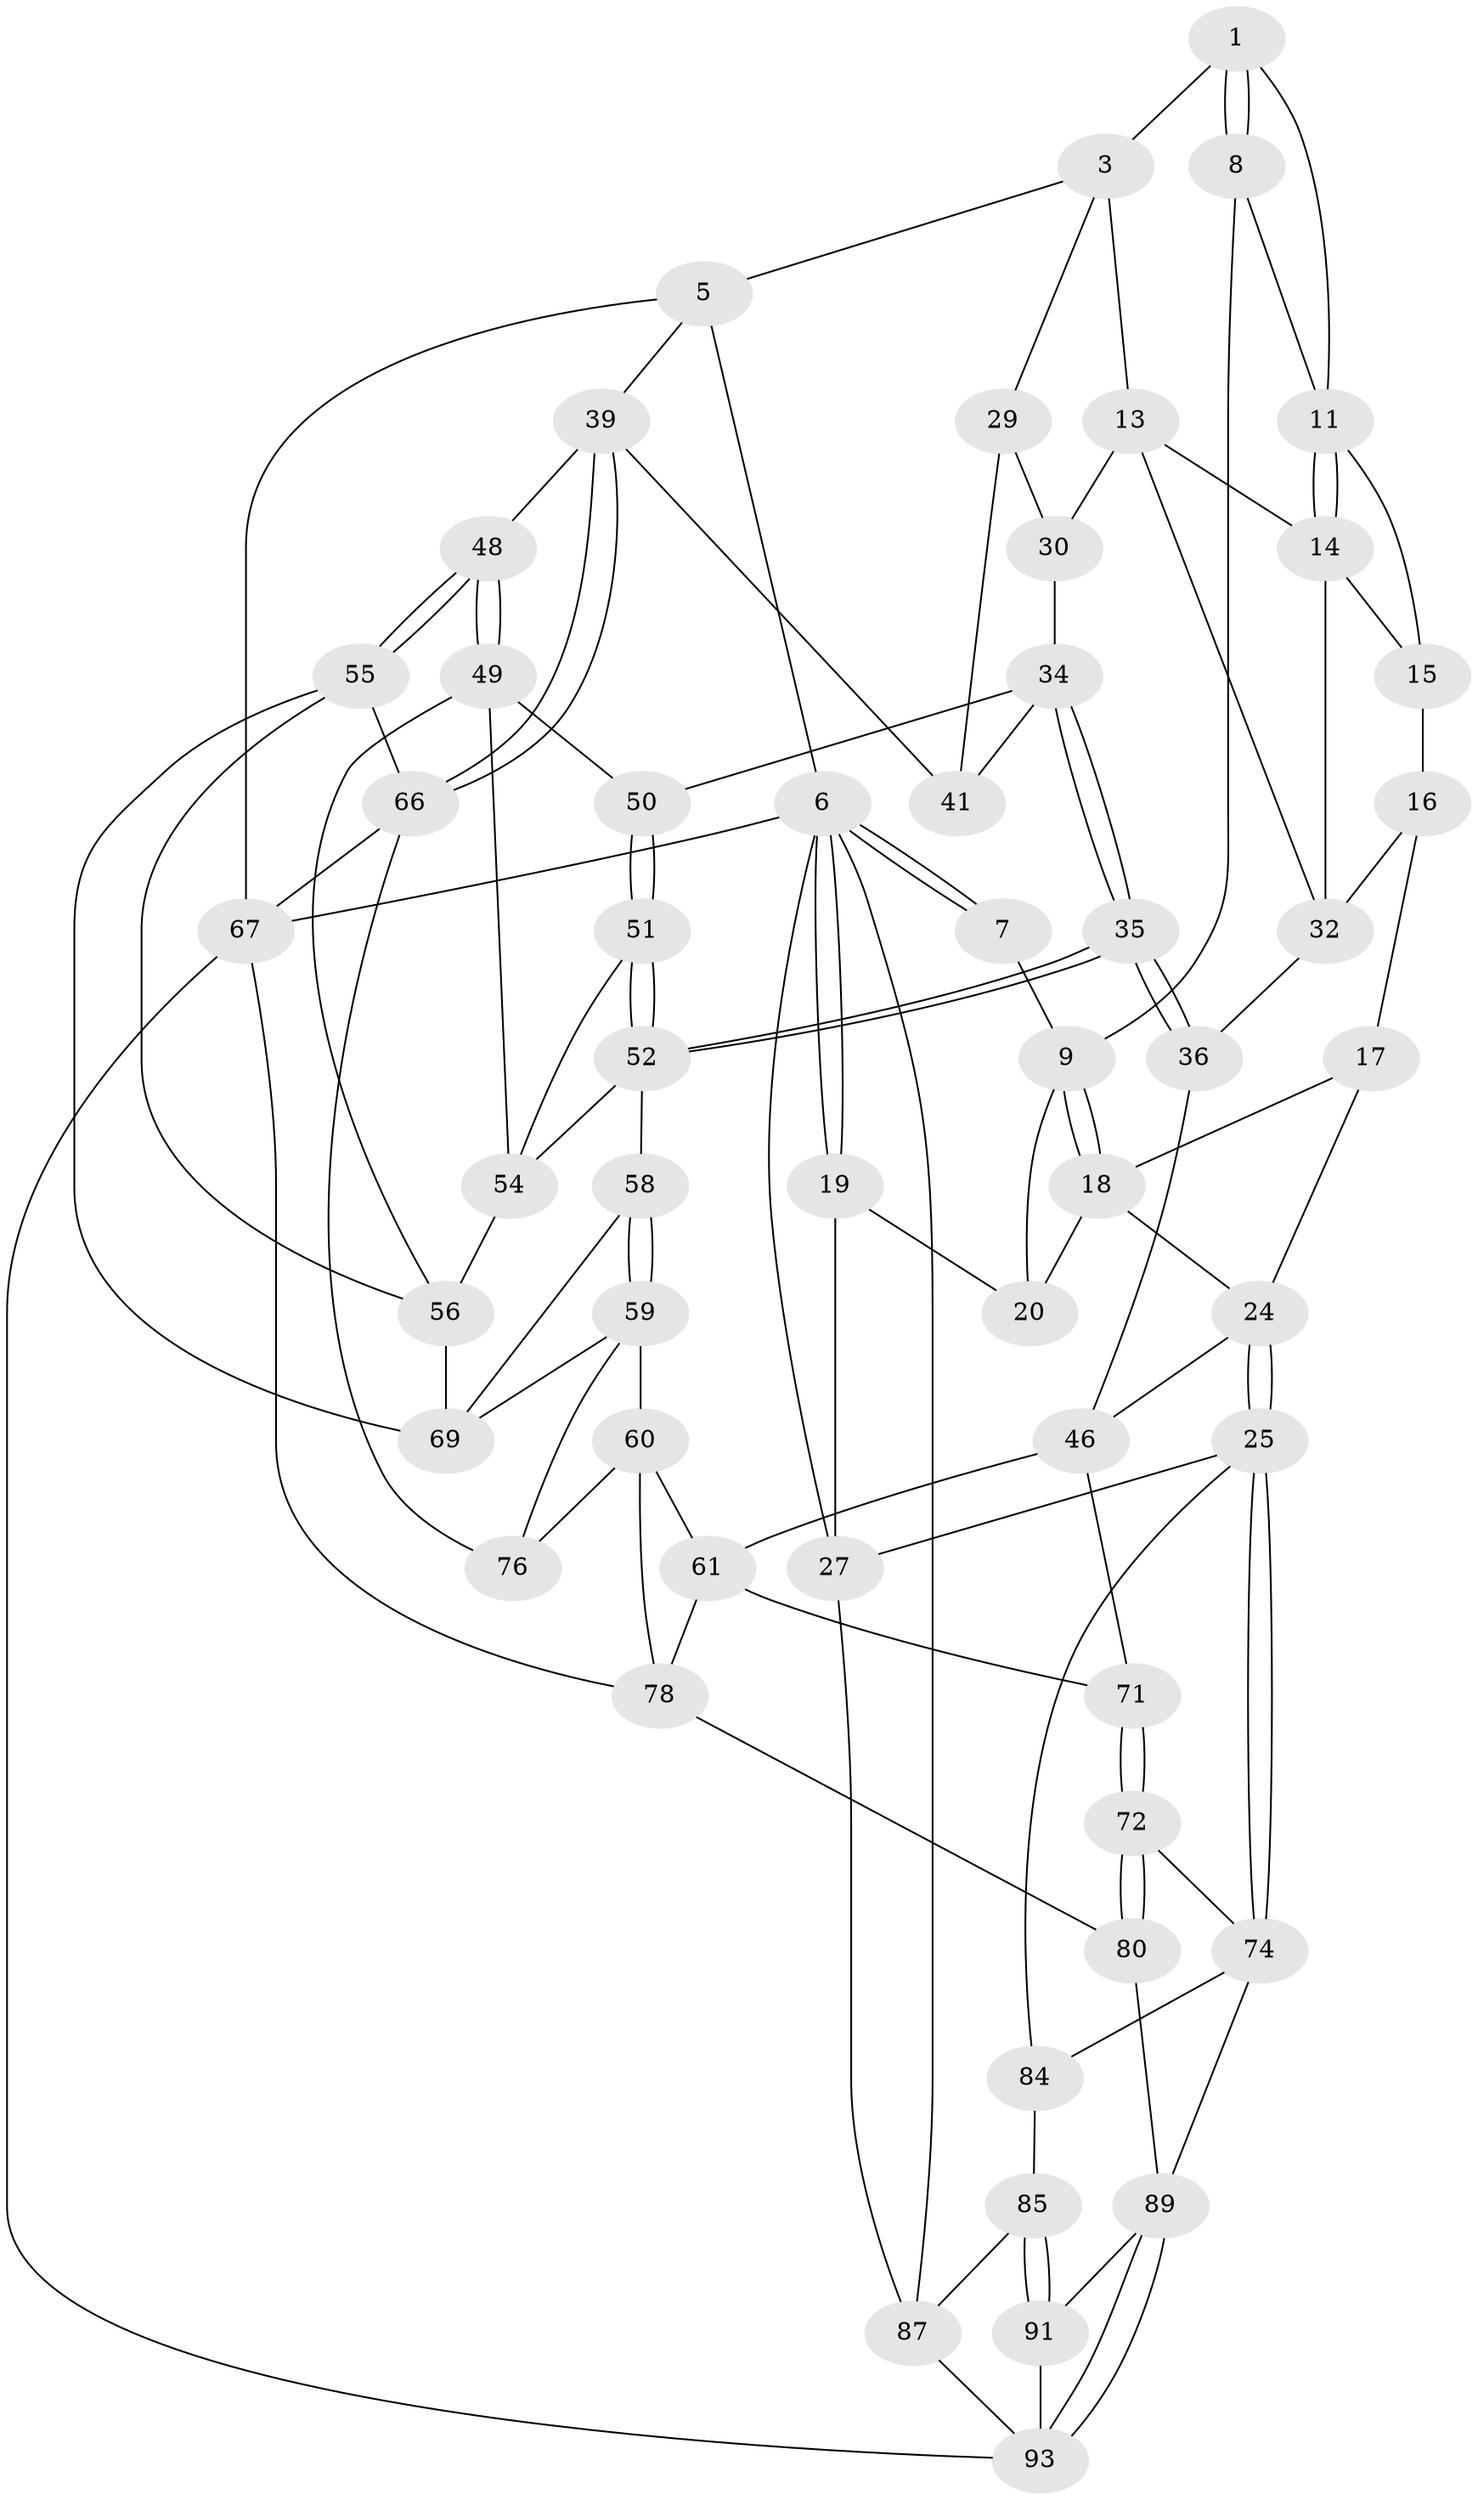 // original degree distribution, {3: 0.020833333333333332, 4: 0.28125, 5: 0.4375, 6: 0.2604166666666667}
// Generated by graph-tools (version 1.1) at 2025/11/02/27/25 16:11:55]
// undirected, 55 vertices, 119 edges
graph export_dot {
graph [start="1"]
  node [color=gray90,style=filled];
  1 [pos="+0.4664845038372054+0",super="+2"];
  3 [pos="+0.8468746077551333+0",super="+4"];
  5 [pos="+1+0"];
  6 [pos="+0+0",super="+82"];
  7 [pos="+0.24499286928091665+0"];
  8 [pos="+0.28545215692127957+0.09829554473045998"];
  9 [pos="+0.24794068392372864+0.10855839664193093",super="+10"];
  11 [pos="+0.5777060328064448+0",super="+12"];
  13 [pos="+0.607374740491261+0.19178592909379924",super="+31"];
  14 [pos="+0.5144209170382109+0.16853145903535408",super="+23"];
  15 [pos="+0.4047845406902993+0.21002602339881252"];
  16 [pos="+0.39207914693511714+0.22203277874739524",super="+43"];
  17 [pos="+0.31364139728746154+0.2717066960395714",super="+44"];
  18 [pos="+0.3012413879780563+0.2751654721046281",super="+22"];
  19 [pos="+0+0",super="+28"];
  20 [pos="+0.13679184503586245+0.1001597369379095",super="+21"];
  24 [pos="+0.13305717364551015+0.4532051973218234",super="+45"];
  25 [pos="+0.13094274985917703+0.45402347275311894",super="+26"];
  27 [pos="+0+0.5089449496837082",super="+81"];
  29 [pos="+0.8602722108812412+0",super="+38"];
  30 [pos="+0.6341880878467563+0.22016157613626333",super="+33"];
  32 [pos="+0.5387565698858293+0.3146282320743659",super="+37"];
  34 [pos="+0.6794121438884264+0.37241561641398685",super="+42"];
  35 [pos="+0.5999254810338303+0.414641995400278"];
  36 [pos="+0.589947711723705+0.41239815164545607"];
  39 [pos="+1+0.3758681282776098",super="+40"];
  41 [pos="+0.8264556061140802+0.3295558137730356"];
  46 [pos="+0.5429959733827805+0.4545996487048017",super="+47"];
  48 [pos="+0.8606469702061957+0.4879499456346666"];
  49 [pos="+0.7814517941407731+0.5080592783698193",super="+53"];
  50 [pos="+0.7596554380071342+0.49804713570486114"];
  51 [pos="+0.6986972157446124+0.5060325329557117"];
  52 [pos="+0.6060668344083088+0.42918155260814805",super="+57"];
  54 [pos="+0.7300477605120981+0.542503939872954",super="+63"];
  55 [pos="+0.8856119609836478+0.5504892655505833",super="+65"];
  56 [pos="+0.8383868416443329+0.5688046886735624",super="+64"];
  58 [pos="+0.6163321197974267+0.6346581094671032"];
  59 [pos="+0.5724997185543745+0.682536374079187",super="+75"];
  60 [pos="+0.5616307742406484+0.6854309160958141",super="+77"];
  61 [pos="+0.5569473763245518+0.6858811734365947",super="+62"];
  66 [pos="+1+0.7114839678271674",super="+68"];
  67 [pos="+1+1",super="+92"];
  69 [pos="+0.7972159740580504+0.7738307968129586",super="+70"];
  71 [pos="+0.4310315060840812+0.695183470662753"];
  72 [pos="+0.4224618872480186+0.7097396615143305",super="+73"];
  74 [pos="+0.3346597983525661+0.7764904119490688",super="+83"];
  76 [pos="+0.7378844195876259+0.8635828600632988"];
  78 [pos="+0.6394437179043535+1",super="+79"];
  80 [pos="+0.5156771097467588+0.8540304455328318",super="+88"];
  84 [pos="+0.09431027256077548+0.7080779699254568"];
  85 [pos="+0.11064091889584425+0.859068965462349",super="+86"];
  87 [pos="+0.06795985368868075+0.9170201876274514",super="+96"];
  89 [pos="+0.46392415098602596+1",super="+90"];
  91 [pos="+0.25040848861886267+0.8798141390042199",super="+94"];
  93 [pos="+0.5287907891099097+1",super="+95"];
  1 -- 8;
  1 -- 8;
  1 -- 3;
  1 -- 11;
  3 -- 13;
  3 -- 5;
  3 -- 29;
  5 -- 6;
  5 -- 39;
  5 -- 67;
  6 -- 7;
  6 -- 7;
  6 -- 19;
  6 -- 19;
  6 -- 67;
  6 -- 87;
  6 -- 27;
  7 -- 9;
  8 -- 9;
  8 -- 11;
  9 -- 18;
  9 -- 18;
  9 -- 20;
  11 -- 14;
  11 -- 14;
  11 -- 15;
  13 -- 14;
  13 -- 32;
  13 -- 30;
  14 -- 32;
  14 -- 15;
  15 -- 16;
  16 -- 17 [weight=2];
  16 -- 32;
  17 -- 18;
  17 -- 24;
  18 -- 24;
  18 -- 20;
  19 -- 20 [weight=2];
  19 -- 27;
  24 -- 25;
  24 -- 25;
  24 -- 46;
  25 -- 74;
  25 -- 74;
  25 -- 27;
  25 -- 84;
  27 -- 87;
  29 -- 30 [weight=2];
  29 -- 41;
  30 -- 34;
  32 -- 36;
  34 -- 35;
  34 -- 35;
  34 -- 41;
  34 -- 50;
  35 -- 36;
  35 -- 36;
  35 -- 52;
  35 -- 52;
  36 -- 46;
  39 -- 66;
  39 -- 66;
  39 -- 48;
  39 -- 41;
  46 -- 71;
  46 -- 61;
  48 -- 49;
  48 -- 49;
  48 -- 55;
  48 -- 55;
  49 -- 50;
  49 -- 56;
  49 -- 54;
  50 -- 51;
  50 -- 51;
  51 -- 52;
  51 -- 52;
  51 -- 54;
  52 -- 58;
  52 -- 54;
  54 -- 56;
  55 -- 56;
  55 -- 66;
  55 -- 69;
  56 -- 69;
  58 -- 59;
  58 -- 59;
  58 -- 69;
  59 -- 60;
  59 -- 76;
  59 -- 69;
  60 -- 61;
  60 -- 78;
  60 -- 76;
  61 -- 71;
  61 -- 78;
  66 -- 67;
  66 -- 76;
  67 -- 93;
  67 -- 78;
  71 -- 72;
  71 -- 72;
  72 -- 80 [weight=2];
  72 -- 80;
  72 -- 74;
  74 -- 89;
  74 -- 84;
  78 -- 80;
  80 -- 89;
  84 -- 85;
  85 -- 91 [weight=2];
  85 -- 91;
  85 -- 87;
  87 -- 93;
  89 -- 93;
  89 -- 93;
  89 -- 91;
  91 -- 93;
}
